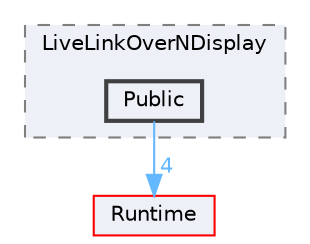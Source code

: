 digraph "Public"
{
 // INTERACTIVE_SVG=YES
 // LATEX_PDF_SIZE
  bgcolor="transparent";
  edge [fontname=Helvetica,fontsize=10,labelfontname=Helvetica,labelfontsize=10];
  node [fontname=Helvetica,fontsize=10,shape=box,height=0.2,width=0.4];
  compound=true
  subgraph clusterdir_c5fb861d88be568ac1e897ae89673cfb {
    graph [ bgcolor="#edf0f7", pencolor="grey50", label="LiveLinkOverNDisplay", fontname=Helvetica,fontsize=10 style="filled,dashed", URL="dir_c5fb861d88be568ac1e897ae89673cfb.html",tooltip=""]
  dir_320b040113e289040e4f5337e8fb1b1e [label="Public", fillcolor="#edf0f7", color="grey25", style="filled,bold", URL="dir_320b040113e289040e4f5337e8fb1b1e.html",tooltip=""];
  }
  dir_7536b172fbd480bfd146a1b1acd6856b [label="Runtime", fillcolor="#edf0f7", color="red", style="filled", URL="dir_7536b172fbd480bfd146a1b1acd6856b.html",tooltip=""];
  dir_320b040113e289040e4f5337e8fb1b1e->dir_7536b172fbd480bfd146a1b1acd6856b [headlabel="4", labeldistance=1.5 headhref="dir_000869_000984.html" href="dir_000869_000984.html" color="steelblue1" fontcolor="steelblue1"];
}
